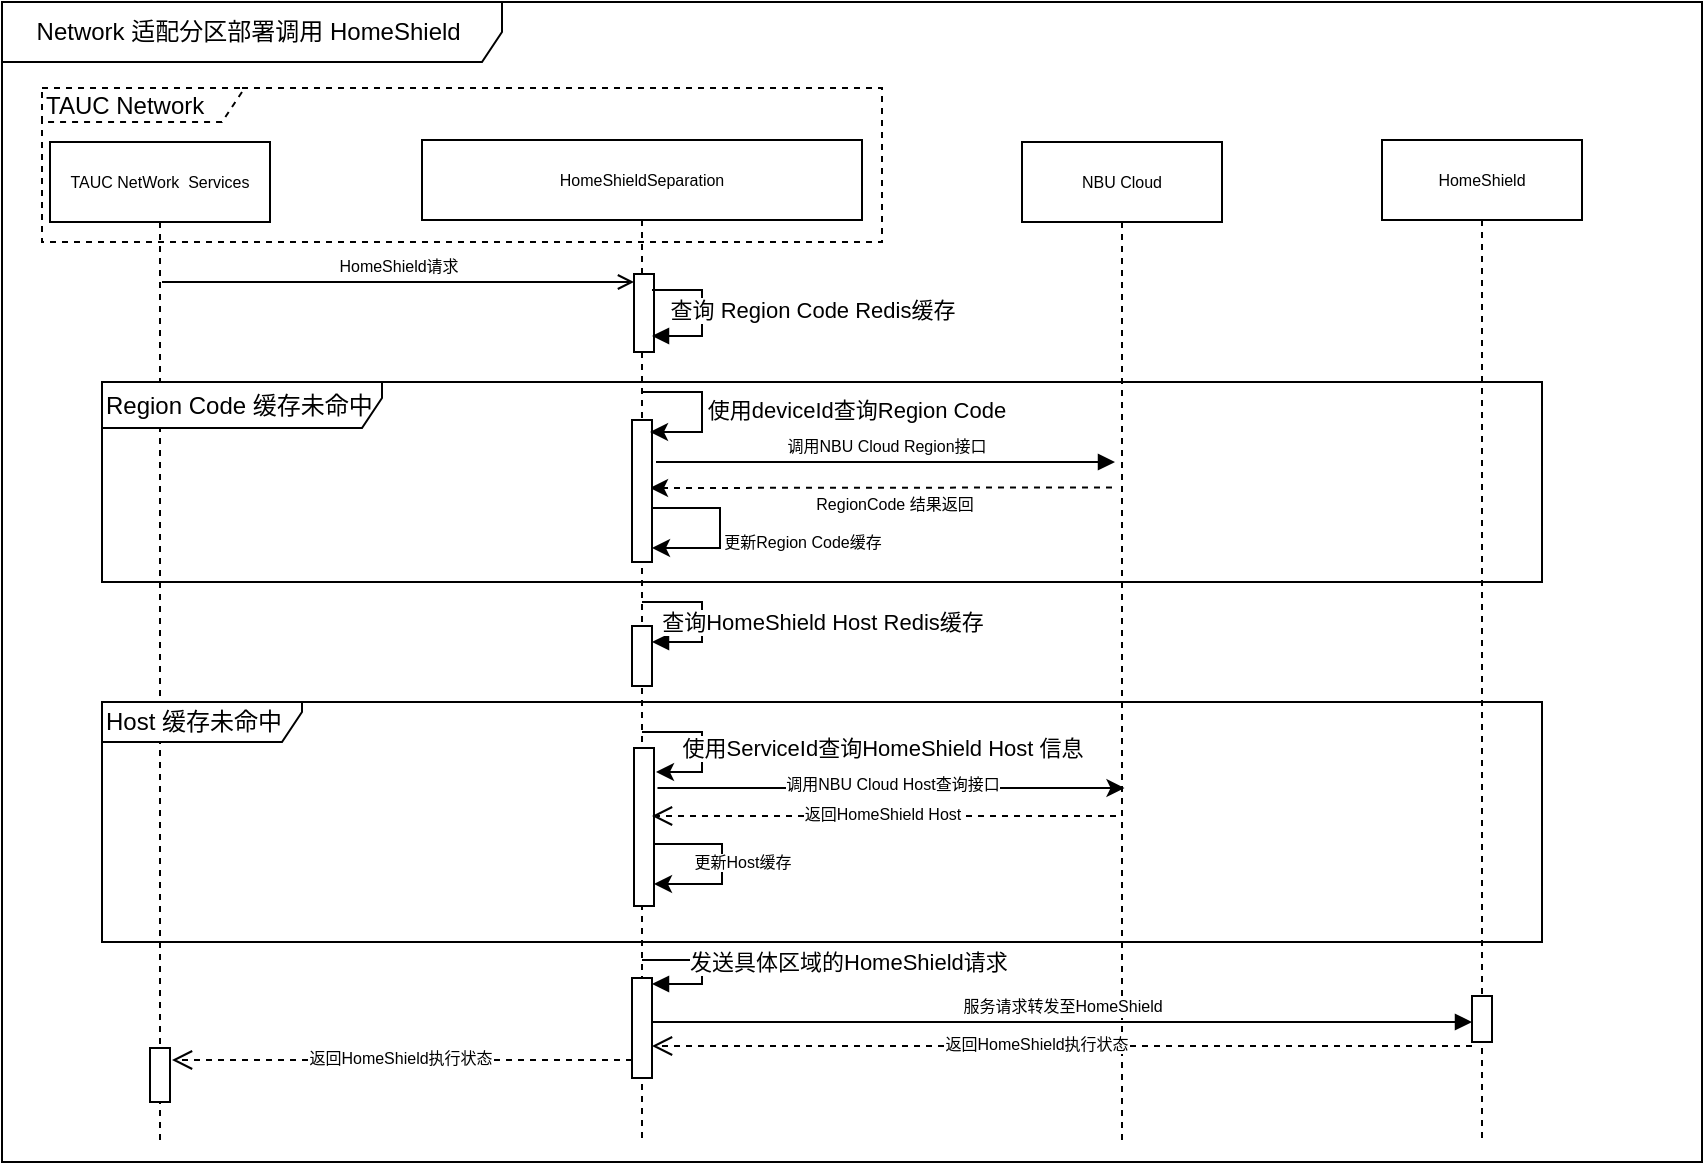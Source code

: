 <mxfile version="21.5.0" type="github">
  <diagram name="Page-1" id="2YBvvXClWsGukQMizWep">
    <mxGraphModel dx="1218" dy="1854" grid="1" gridSize="10" guides="1" tooltips="1" connect="1" arrows="1" fold="1" page="1" pageScale="1" pageWidth="850" pageHeight="1100" math="0" shadow="0">
      <root>
        <mxCell id="0" />
        <mxCell id="1" parent="0" />
        <mxCell id="aM9ryv3xv72pqoxQDRHE-1" value="TAUC NetWork&amp;nbsp;&amp;nbsp;Services" style="shape=umlLifeline;perimeter=lifelinePerimeter;whiteSpace=wrap;html=1;container=0;dropTarget=0;collapsible=0;recursiveResize=0;outlineConnect=0;portConstraint=eastwest;newEdgeStyle={&quot;edgeStyle&quot;:&quot;elbowEdgeStyle&quot;,&quot;elbow&quot;:&quot;vertical&quot;,&quot;curved&quot;:0,&quot;rounded&quot;:0};fontSize=8;" parent="1" vertex="1">
          <mxGeometry x="34" y="40" width="110" height="500" as="geometry" />
        </mxCell>
        <mxCell id="-oK8NXgzQvyokhCKbwOf-55" value="" style="html=1;points=[];perimeter=orthogonalPerimeter;outlineConnect=0;targetShapes=umlLifeline;portConstraint=eastwest;newEdgeStyle={&quot;edgeStyle&quot;:&quot;elbowEdgeStyle&quot;,&quot;elbow&quot;:&quot;vertical&quot;,&quot;curved&quot;:0,&quot;rounded&quot;:0};fontSize=8;" parent="aM9ryv3xv72pqoxQDRHE-1" vertex="1">
          <mxGeometry x="50" y="453" width="10" height="27" as="geometry" />
        </mxCell>
        <mxCell id="aM9ryv3xv72pqoxQDRHE-5" value="HomeShieldSeparation" style="shape=umlLifeline;perimeter=lifelinePerimeter;whiteSpace=wrap;html=1;container=0;dropTarget=0;collapsible=0;recursiveResize=0;outlineConnect=0;portConstraint=eastwest;newEdgeStyle={&quot;edgeStyle&quot;:&quot;elbowEdgeStyle&quot;,&quot;elbow&quot;:&quot;vertical&quot;,&quot;curved&quot;:0,&quot;rounded&quot;:0};fontSize=8;" parent="1" vertex="1">
          <mxGeometry x="220" y="39" width="220" height="501" as="geometry" />
        </mxCell>
        <mxCell id="-oK8NXgzQvyokhCKbwOf-23" value="" style="html=1;points=[];perimeter=orthogonalPerimeter;outlineConnect=0;targetShapes=umlLifeline;portConstraint=eastwest;newEdgeStyle={&quot;edgeStyle&quot;:&quot;elbowEdgeStyle&quot;,&quot;elbow&quot;:&quot;vertical&quot;,&quot;curved&quot;:0,&quot;rounded&quot;:0};fontSize=8;" parent="aM9ryv3xv72pqoxQDRHE-5" vertex="1">
          <mxGeometry x="106" y="304" width="10" height="79" as="geometry" />
        </mxCell>
        <mxCell id="-oK8NXgzQvyokhCKbwOf-14" value="" style="html=1;points=[];perimeter=orthogonalPerimeter;outlineConnect=0;targetShapes=umlLifeline;portConstraint=eastwest;newEdgeStyle={&quot;edgeStyle&quot;:&quot;elbowEdgeStyle&quot;,&quot;elbow&quot;:&quot;vertical&quot;,&quot;curved&quot;:0,&quot;rounded&quot;:0};fontSize=8;" parent="aM9ryv3xv72pqoxQDRHE-5" vertex="1">
          <mxGeometry x="106" y="67" width="10" height="39" as="geometry" />
        </mxCell>
        <mxCell id="-oK8NXgzQvyokhCKbwOf-6" value="" style="html=1;verticalAlign=bottom;endArrow=block;edgeStyle=orthogonalEdgeStyle;elbow=vertical;rounded=0;fontSize=8;" parent="aM9ryv3xv72pqoxQDRHE-5" edge="1">
          <mxGeometry x="0.529" y="20" relative="1" as="geometry">
            <mxPoint x="115" y="75" as="sourcePoint" />
            <Array as="points">
              <mxPoint x="140" y="75" />
              <mxPoint x="140" y="98" />
            </Array>
            <mxPoint x="115" y="98" as="targetPoint" />
            <mxPoint as="offset" />
          </mxGeometry>
        </mxCell>
        <mxCell id="-oK8NXgzQvyokhCKbwOf-7" value="&lt;font style=&quot;font-size: 11px;&quot;&gt;查询 Region Code Redis缓存&lt;/font&gt;" style="edgeLabel;html=1;align=center;verticalAlign=middle;resizable=0;points=[];fontSize=8;" parent="-oK8NXgzQvyokhCKbwOf-6" vertex="1" connectable="0">
          <mxGeometry x="-0.149" y="-2" relative="1" as="geometry">
            <mxPoint x="57" y="4" as="offset" />
          </mxGeometry>
        </mxCell>
        <mxCell id="-oK8NXgzQvyokhCKbwOf-45" value="" style="endArrow=classic;html=1;rounded=0;edgeStyle=orthogonalEdgeStyle;fontSize=8;" parent="aM9ryv3xv72pqoxQDRHE-5" edge="1">
          <mxGeometry width="50" height="50" relative="1" as="geometry">
            <mxPoint x="116" y="352" as="sourcePoint" />
            <mxPoint x="116" y="372" as="targetPoint" />
            <Array as="points">
              <mxPoint x="150" y="352" />
              <mxPoint x="150" y="372" />
            </Array>
          </mxGeometry>
        </mxCell>
        <mxCell id="geQivs8DNayLq6vlZBqh-22" value="" style="html=1;points=[];perimeter=orthogonalPerimeter;outlineConnect=0;targetShapes=umlLifeline;portConstraint=eastwest;newEdgeStyle={&quot;edgeStyle&quot;:&quot;elbowEdgeStyle&quot;,&quot;elbow&quot;:&quot;vertical&quot;,&quot;curved&quot;:0,&quot;rounded&quot;:0};" parent="aM9ryv3xv72pqoxQDRHE-5" vertex="1">
          <mxGeometry x="105" y="419" width="10" height="50" as="geometry" />
        </mxCell>
        <mxCell id="geQivs8DNayLq6vlZBqh-23" value="发送具体区域的HomeShield请求" style="html=1;align=left;spacingLeft=2;endArrow=block;rounded=0;edgeStyle=orthogonalEdgeStyle;curved=0;rounded=0;" parent="aM9ryv3xv72pqoxQDRHE-5" edge="1">
          <mxGeometry x="-0.403" y="-1" relative="1" as="geometry">
            <mxPoint x="110" y="410" as="sourcePoint" />
            <Array as="points">
              <mxPoint x="140" y="410" />
              <mxPoint x="140" y="422" />
            </Array>
            <mxPoint x="115" y="422" as="targetPoint" />
            <mxPoint as="offset" />
          </mxGeometry>
        </mxCell>
        <mxCell id="aM9ryv3xv72pqoxQDRHE-8" value="" style="html=1;verticalAlign=bottom;endArrow=open;dashed=1;endSize=8;edgeStyle=elbowEdgeStyle;elbow=vertical;curved=0;rounded=0;fontSize=8;" parent="1" edge="1">
          <mxGeometry x="-0.509" y="129" relative="1" as="geometry">
            <mxPoint x="335" y="377.0" as="targetPoint" />
            <Array as="points">
              <mxPoint x="430" y="377" />
            </Array>
            <mxPoint x="567" y="377" as="sourcePoint" />
            <mxPoint as="offset" />
          </mxGeometry>
        </mxCell>
        <mxCell id="-oK8NXgzQvyokhCKbwOf-41" value="返回HomeShield Host" style="edgeLabel;html=1;align=center;verticalAlign=middle;resizable=0;points=[];fontSize=8;" parent="aM9ryv3xv72pqoxQDRHE-8" vertex="1" connectable="0">
          <mxGeometry x="0.139" y="2" relative="1" as="geometry">
            <mxPoint x="15" y="-3" as="offset" />
          </mxGeometry>
        </mxCell>
        <mxCell id="Dx3LyWsslC-7DG40XuAF-7" value="NBU Cloud" style="shape=umlLifeline;perimeter=lifelinePerimeter;whiteSpace=wrap;html=1;container=0;dropTarget=0;collapsible=0;recursiveResize=0;outlineConnect=0;portConstraint=eastwest;newEdgeStyle={&quot;edgeStyle&quot;:&quot;elbowEdgeStyle&quot;,&quot;elbow&quot;:&quot;vertical&quot;,&quot;curved&quot;:0,&quot;rounded&quot;:0};fontSize=8;" parent="1" vertex="1">
          <mxGeometry x="520" y="40" width="100" height="500" as="geometry" />
        </mxCell>
        <mxCell id="-oK8NXgzQvyokhCKbwOf-15" value="调用NBU Cloud Region接口" style="html=1;verticalAlign=bottom;endArrow=block;edgeStyle=elbowEdgeStyle;elbow=vertical;curved=0;rounded=0;fontSize=8;" parent="1" edge="1">
          <mxGeometry x="0.002" relative="1" as="geometry">
            <mxPoint x="337" y="200" as="sourcePoint" />
            <Array as="points">
              <mxPoint x="391" y="200" />
            </Array>
            <mxPoint as="offset" />
            <mxPoint x="566.5" y="200" as="targetPoint" />
          </mxGeometry>
        </mxCell>
        <mxCell id="-oK8NXgzQvyokhCKbwOf-17" value="" style="edgeStyle=elbowEdgeStyle;rounded=0;orthogonalLoop=1;jettySize=auto;html=1;elbow=vertical;curved=0;dashed=1;fontSize=8;" parent="1" edge="1">
          <mxGeometry relative="1" as="geometry">
            <mxPoint x="565" y="212.714" as="sourcePoint" />
            <mxPoint x="334" y="212.997" as="targetPoint" />
            <Array as="points" />
          </mxGeometry>
        </mxCell>
        <mxCell id="-oK8NXgzQvyokhCKbwOf-27" value="RegionCode 结果返回" style="edgeLabel;html=1;align=center;verticalAlign=middle;resizable=0;points=[];fontSize=8;" parent="-oK8NXgzQvyokhCKbwOf-17" vertex="1" connectable="0">
          <mxGeometry x="-0.04" y="1" relative="1" as="geometry">
            <mxPoint x="1" y="7" as="offset" />
          </mxGeometry>
        </mxCell>
        <mxCell id="H4ywytqqjmW8hvlybOJk-4" value="RegionCode 结果返回" style="edgeLabel;html=1;align=center;verticalAlign=middle;resizable=0;points=[];fontSize=8;" parent="-oK8NXgzQvyokhCKbwOf-17" vertex="1" connectable="0">
          <mxGeometry x="-0.04" y="1" relative="1" as="geometry">
            <mxPoint x="1" y="7" as="offset" />
          </mxGeometry>
        </mxCell>
        <mxCell id="-oK8NXgzQvyokhCKbwOf-31" value="" style="endArrow=classic;html=1;rounded=0;fontSize=8;" parent="1" edge="1">
          <mxGeometry width="50" height="50" relative="1" as="geometry">
            <mxPoint x="337.75" y="363" as="sourcePoint" />
            <mxPoint x="571.25" y="363" as="targetPoint" />
          </mxGeometry>
        </mxCell>
        <mxCell id="-oK8NXgzQvyokhCKbwOf-32" value="调用NBU Cloud Host查询接口" style="edgeLabel;html=1;align=center;verticalAlign=middle;resizable=0;points=[];fontSize=8;" parent="-oK8NXgzQvyokhCKbwOf-31" vertex="1" connectable="0">
          <mxGeometry x="0.13" y="-1" relative="1" as="geometry">
            <mxPoint x="-15" y="-3" as="offset" />
          </mxGeometry>
        </mxCell>
        <mxCell id="-oK8NXgzQvyokhCKbwOf-36" value="HomeShield" style="shape=umlLifeline;perimeter=lifelinePerimeter;whiteSpace=wrap;html=1;container=0;dropTarget=0;collapsible=0;recursiveResize=0;outlineConnect=0;portConstraint=eastwest;newEdgeStyle={&quot;edgeStyle&quot;:&quot;elbowEdgeStyle&quot;,&quot;elbow&quot;:&quot;vertical&quot;,&quot;curved&quot;:0,&quot;rounded&quot;:0};fontSize=8;" parent="1" vertex="1">
          <mxGeometry x="700" y="39" width="100" height="501" as="geometry" />
        </mxCell>
        <mxCell id="-oK8NXgzQvyokhCKbwOf-37" value="" style="html=1;points=[];perimeter=orthogonalPerimeter;outlineConnect=0;targetShapes=umlLifeline;portConstraint=eastwest;newEdgeStyle={&quot;edgeStyle&quot;:&quot;elbowEdgeStyle&quot;,&quot;elbow&quot;:&quot;vertical&quot;,&quot;curved&quot;:0,&quot;rounded&quot;:0};fontSize=8;" parent="-oK8NXgzQvyokhCKbwOf-36" vertex="1">
          <mxGeometry x="45" y="428" width="10" height="23" as="geometry" />
        </mxCell>
        <mxCell id="aM9ryv3xv72pqoxQDRHE-7" value="HomeShield请求" style="html=1;verticalAlign=bottom;endArrow=open;edgeStyle=elbowEdgeStyle;elbow=vertical;curved=0;rounded=0;endFill=0;fontSize=8;" parent="1" target="-oK8NXgzQvyokhCKbwOf-14" edge="1">
          <mxGeometry x="0.002" relative="1" as="geometry">
            <mxPoint x="90" y="110" as="sourcePoint" />
            <Array as="points" />
            <mxPoint as="offset" />
            <mxPoint x="326" y="133" as="targetPoint" />
          </mxGeometry>
        </mxCell>
        <mxCell id="-oK8NXgzQvyokhCKbwOf-48" value="服务请求转发至HomeShield" style="html=1;verticalAlign=bottom;endArrow=block;edgeStyle=elbowEdgeStyle;elbow=vertical;curved=0;rounded=0;fontSize=8;" parent="1" edge="1">
          <mxGeometry relative="1" as="geometry">
            <mxPoint x="335" y="480" as="sourcePoint" />
            <Array as="points" />
            <mxPoint as="offset" />
            <mxPoint x="745" y="480" as="targetPoint" />
          </mxGeometry>
        </mxCell>
        <mxCell id="-oK8NXgzQvyokhCKbwOf-49" value="" style="html=1;verticalAlign=bottom;endArrow=open;dashed=1;endSize=8;edgeStyle=elbowEdgeStyle;elbow=vertical;curved=0;rounded=0;fontSize=8;" parent="1" edge="1">
          <mxGeometry x="-0.509" y="129" relative="1" as="geometry">
            <mxPoint x="335" y="492" as="targetPoint" />
            <Array as="points">
              <mxPoint x="435" y="492" />
            </Array>
            <mxPoint x="745" y="492" as="sourcePoint" />
            <mxPoint as="offset" />
          </mxGeometry>
        </mxCell>
        <mxCell id="-oK8NXgzQvyokhCKbwOf-50" value="返回HomeShield执行状态" style="edgeLabel;html=1;align=center;verticalAlign=middle;resizable=0;points=[];fontSize=8;" parent="-oK8NXgzQvyokhCKbwOf-49" vertex="1" connectable="0">
          <mxGeometry x="0.139" y="2" relative="1" as="geometry">
            <mxPoint x="15" y="-3" as="offset" />
          </mxGeometry>
        </mxCell>
        <mxCell id="geQivs8DNayLq6vlZBqh-19" value="返回HomeShield执行状态" style="edgeLabel;html=1;align=center;verticalAlign=middle;resizable=0;points=[];fontSize=8;" parent="-oK8NXgzQvyokhCKbwOf-49" vertex="1" connectable="0">
          <mxGeometry x="0.139" y="2" relative="1" as="geometry">
            <mxPoint x="15" y="-3" as="offset" />
          </mxGeometry>
        </mxCell>
        <mxCell id="-oK8NXgzQvyokhCKbwOf-51" value="" style="html=1;verticalAlign=bottom;endArrow=open;dashed=1;endSize=8;edgeStyle=elbowEdgeStyle;elbow=vertical;curved=0;rounded=0;fontSize=8;" parent="1" edge="1">
          <mxGeometry x="-0.509" y="129" relative="1" as="geometry">
            <mxPoint x="95" y="499" as="targetPoint" />
            <Array as="points">
              <mxPoint x="200" y="499" />
            </Array>
            <mxPoint x="325" y="499.0" as="sourcePoint" />
            <mxPoint as="offset" />
          </mxGeometry>
        </mxCell>
        <mxCell id="-oK8NXgzQvyokhCKbwOf-52" value="返回HomeShield执行状态" style="edgeLabel;html=1;align=center;verticalAlign=middle;resizable=0;points=[];fontSize=8;" parent="-oK8NXgzQvyokhCKbwOf-51" vertex="1" connectable="0">
          <mxGeometry x="0.139" y="2" relative="1" as="geometry">
            <mxPoint x="15" y="-3" as="offset" />
          </mxGeometry>
        </mxCell>
        <mxCell id="geQivs8DNayLq6vlZBqh-20" value="返回HomeShield执行状态" style="edgeLabel;html=1;align=center;verticalAlign=middle;resizable=0;points=[];fontSize=8;" parent="-oK8NXgzQvyokhCKbwOf-51" vertex="1" connectable="0">
          <mxGeometry x="0.139" y="2" relative="1" as="geometry">
            <mxPoint x="15" y="-3" as="offset" />
          </mxGeometry>
        </mxCell>
        <mxCell id="-oK8NXgzQvyokhCKbwOf-46" value="更新Host缓存" style="edgeLabel;html=1;align=center;verticalAlign=middle;resizable=0;points=[];fontSize=8;" parent="1" vertex="1" connectable="0">
          <mxGeometry x="380.005" y="400" as="geometry" />
        </mxCell>
        <mxCell id="geQivs8DNayLq6vlZBqh-4" value="" style="endArrow=classic;html=1;rounded=0;edgeStyle=orthogonalEdgeStyle;fontSize=8;" parent="1" edge="1">
          <mxGeometry x="-0.041" y="60" width="50" height="50" relative="1" as="geometry">
            <mxPoint x="330" y="335" as="sourcePoint" />
            <mxPoint x="337" y="355" as="targetPoint" />
            <Array as="points">
              <mxPoint x="360" y="335" />
              <mxPoint x="360" y="355" />
            </Array>
            <mxPoint as="offset" />
          </mxGeometry>
        </mxCell>
        <mxCell id="geQivs8DNayLq6vlZBqh-9" value="使用ServiceId查询HomeShield Host 信息" style="edgeLabel;html=1;align=center;verticalAlign=middle;resizable=0;points=[];" parent="geQivs8DNayLq6vlZBqh-4" vertex="1" connectable="0">
          <mxGeometry x="-0.035" y="-1" relative="1" as="geometry">
            <mxPoint x="91" y="3" as="offset" />
          </mxGeometry>
        </mxCell>
        <mxCell id="geQivs8DNayLq6vlZBqh-7" value="Host 缓存未命中" style="shape=umlFrame;whiteSpace=wrap;html=1;pointerEvents=0;width=100;height=20;align=left;" parent="1" vertex="1">
          <mxGeometry x="60" y="320" width="720" height="120" as="geometry" />
        </mxCell>
        <mxCell id="geQivs8DNayLq6vlZBqh-21" value="Network 适配分区部署调用&amp;nbsp;HomeShield&amp;nbsp;" style="shape=umlFrame;whiteSpace=wrap;html=1;pointerEvents=0;width=250;height=30;" parent="1" vertex="1">
          <mxGeometry x="10" y="-30" width="850" height="580" as="geometry" />
        </mxCell>
        <mxCell id="H4ywytqqjmW8hvlybOJk-1" value="" style="html=1;points=[];perimeter=orthogonalPerimeter;outlineConnect=0;targetShapes=umlLifeline;portConstraint=eastwest;newEdgeStyle={&quot;edgeStyle&quot;:&quot;elbowEdgeStyle&quot;,&quot;elbow&quot;:&quot;vertical&quot;,&quot;curved&quot;:0,&quot;rounded&quot;:0};fontSize=8;" parent="1" vertex="1">
          <mxGeometry x="325" y="282" width="10" height="30" as="geometry" />
        </mxCell>
        <mxCell id="H4ywytqqjmW8hvlybOJk-2" value="" style="html=1;verticalAlign=bottom;endArrow=block;edgeStyle=orthogonalEdgeStyle;elbow=vertical;rounded=0;fontSize=8;" parent="1" edge="1">
          <mxGeometry x="0.529" y="20" relative="1" as="geometry">
            <mxPoint x="330" y="270" as="sourcePoint" />
            <Array as="points">
              <mxPoint x="360" y="270" />
              <mxPoint x="360" y="290" />
            </Array>
            <mxPoint x="335" y="290" as="targetPoint" />
            <mxPoint as="offset" />
          </mxGeometry>
        </mxCell>
        <mxCell id="H4ywytqqjmW8hvlybOJk-3" value="&lt;font style=&quot;font-size: 11px;&quot;&gt;查询HomeShield Host Redis缓存&lt;/font&gt;" style="edgeLabel;html=1;align=center;verticalAlign=middle;resizable=0;points=[];fontSize=8;" parent="H4ywytqqjmW8hvlybOJk-2" vertex="1" connectable="0">
          <mxGeometry x="-0.149" y="-2" relative="1" as="geometry">
            <mxPoint x="62" y="8" as="offset" />
          </mxGeometry>
        </mxCell>
        <mxCell id="H4ywytqqjmW8hvlybOJk-5" value="Region Code 缓存未命中" style="shape=umlFrame;whiteSpace=wrap;html=1;pointerEvents=0;width=140;height=23;align=left;" parent="1" vertex="1">
          <mxGeometry x="60" y="160" width="720" height="100" as="geometry" />
        </mxCell>
        <mxCell id="H4ywytqqjmW8hvlybOJk-8" value="" style="html=1;points=[];perimeter=orthogonalPerimeter;outlineConnect=0;targetShapes=umlLifeline;portConstraint=eastwest;newEdgeStyle={&quot;edgeStyle&quot;:&quot;elbowEdgeStyle&quot;,&quot;elbow&quot;:&quot;vertical&quot;,&quot;curved&quot;:0,&quot;rounded&quot;:0};fontSize=8;" parent="1" vertex="1">
          <mxGeometry x="325" y="179" width="10" height="71" as="geometry" />
        </mxCell>
        <mxCell id="H4ywytqqjmW8hvlybOJk-9" value="" style="endArrow=classic;html=1;rounded=0;edgeStyle=orthogonalEdgeStyle;fontSize=8;" parent="1" edge="1">
          <mxGeometry x="-0.041" y="60" width="50" height="50" relative="1" as="geometry">
            <mxPoint x="330" y="165" as="sourcePoint" />
            <mxPoint x="334" y="185" as="targetPoint" />
            <Array as="points">
              <mxPoint x="360" y="165" />
              <mxPoint x="360" y="185" />
            </Array>
            <mxPoint as="offset" />
          </mxGeometry>
        </mxCell>
        <mxCell id="H4ywytqqjmW8hvlybOJk-10" value="使用deviceId查询Region Code" style="edgeLabel;html=1;align=center;verticalAlign=middle;resizable=0;points=[];" parent="H4ywytqqjmW8hvlybOJk-9" vertex="1" connectable="0">
          <mxGeometry x="-0.035" y="-1" relative="1" as="geometry">
            <mxPoint x="78" y="2" as="offset" />
          </mxGeometry>
        </mxCell>
        <mxCell id="H4ywytqqjmW8hvlybOJk-17" value="" style="endArrow=classic;html=1;rounded=0;edgeStyle=orthogonalEdgeStyle;fontSize=8;" parent="1" edge="1">
          <mxGeometry width="50" height="50" relative="1" as="geometry">
            <mxPoint x="335" y="223" as="sourcePoint" />
            <mxPoint x="335" y="243" as="targetPoint" />
            <Array as="points">
              <mxPoint x="369" y="223" />
              <mxPoint x="369" y="243" />
            </Array>
          </mxGeometry>
        </mxCell>
        <mxCell id="H4ywytqqjmW8hvlybOJk-18" value="更新Region Code缓存" style="edgeLabel;html=1;align=center;verticalAlign=middle;resizable=0;points=[];fontSize=8;" parent="1" vertex="1" connectable="0">
          <mxGeometry x="410.005" y="240" as="geometry" />
        </mxCell>
        <mxCell id="4FKTXKOVnA7IXkgK-BEj-1" value="TAUC Network" style="shape=umlFrame;whiteSpace=wrap;html=1;pointerEvents=0;width=100;height=17;align=left;dashed=1;" vertex="1" parent="1">
          <mxGeometry x="30" y="13" width="420" height="77" as="geometry" />
        </mxCell>
      </root>
    </mxGraphModel>
  </diagram>
</mxfile>
